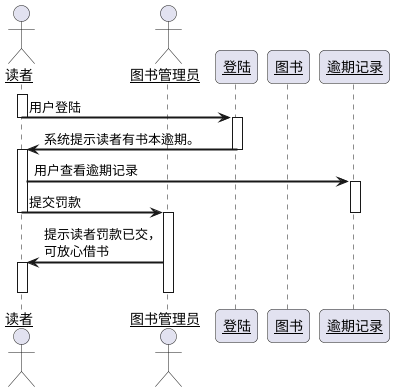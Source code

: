 @startuml
skinparam sequenceArrowThickness 2
skinparam roundcorner 10
skinparam maxmessagesize 60
skinparam sequenceParticipant underline
actor 读者
actor 图书管理员
participant "登陆" as a
participant "图书" as b
participant "逾期记录" as c

activate 读者
读者 -> a: 用户登陆
deactivate 读者
activate a
a -> 读者: 系统提示读者有书本逾期。
deactivate a
activate 读者
读者 -> c: 用户查看逾期记录
activate c

读者-> 图书管理员:提交罚款
deactivate 读者
deactivate c
activate 图书管理员
deactivate b
图书管理员 -> 读者:提示读者罚款已交，可放心借书
activate 读者
deactivate 图书管理员
deactivate 读者


@enduml